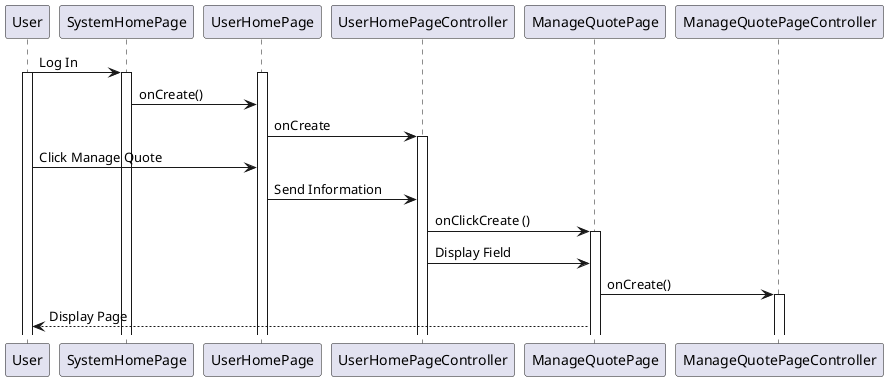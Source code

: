 
@startuml
User -> SystemHomePage : Log In
activate User
activate SystemHomePage
activate UserHomePage
SystemHomePage -> UserHomePage  : onCreate()
UserHomePage -> UserHomePageController: onCreate
activate UserHomePageController
User -> UserHomePage : Click Manage Quote
UserHomePage -> UserHomePageController : Send Information
UserHomePageController -> ManageQuotePage : onClickCreate ()
activate ManageQuotePage
UserHomePageController -> ManageQuotePage : Display Field
ManageQuotePage -> ManageQuotePageController : onCreate()
activate ManageQuotePageController
ManageQuotePage --> User : Display Page
@enduml